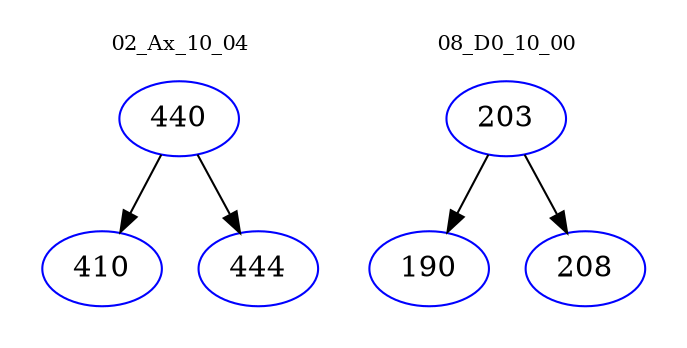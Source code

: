 digraph{
subgraph cluster_0 {
color = white
label = "02_Ax_10_04";
fontsize=10;
T0_440 [label="440", color="blue"]
T0_440 -> T0_410 [color="black"]
T0_410 [label="410", color="blue"]
T0_440 -> T0_444 [color="black"]
T0_444 [label="444", color="blue"]
}
subgraph cluster_1 {
color = white
label = "08_D0_10_00";
fontsize=10;
T1_203 [label="203", color="blue"]
T1_203 -> T1_190 [color="black"]
T1_190 [label="190", color="blue"]
T1_203 -> T1_208 [color="black"]
T1_208 [label="208", color="blue"]
}
}
